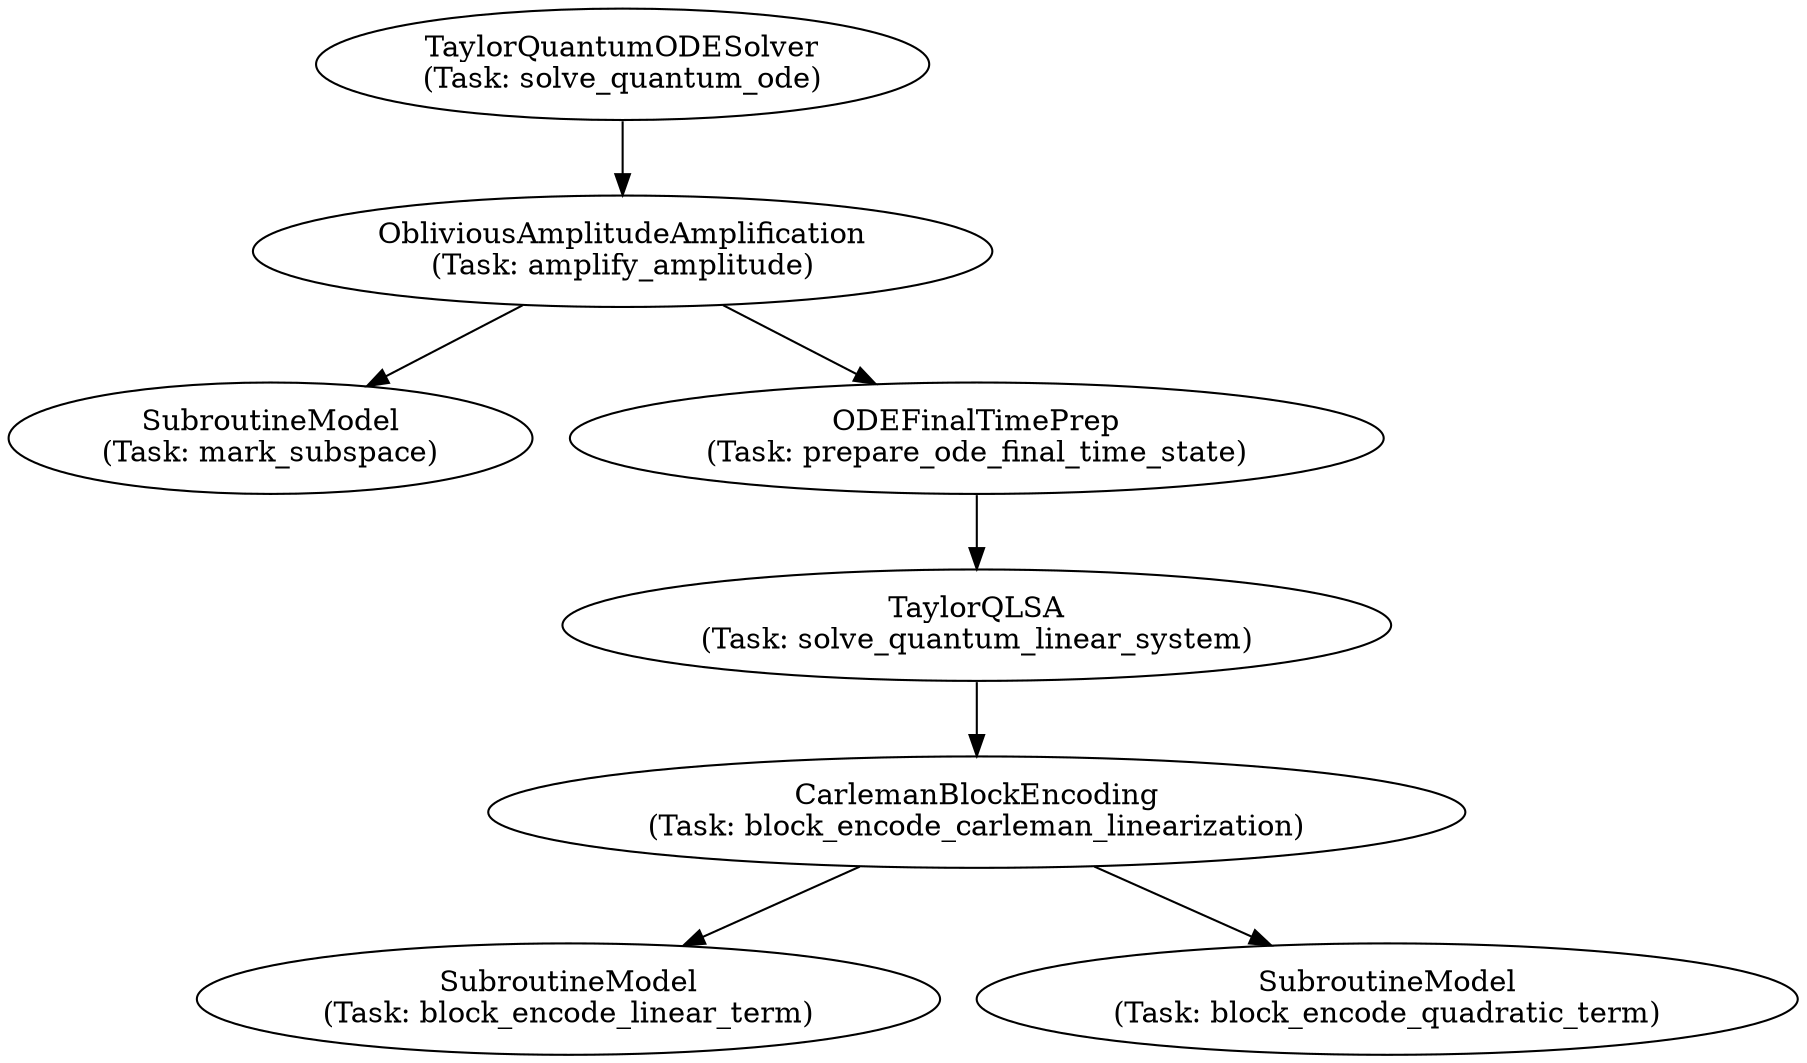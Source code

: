 // Subroutines Hierarchy
digraph {
	TaylorQuantumODESolver_solve_quantum_ode [label="TaylorQuantumODESolver
(Task: solve_quantum_ode)"]
	ObliviousAmplitudeAmplification_amplify_amplitude [label="ObliviousAmplitudeAmplification
(Task: amplify_amplitude)"]
	TaylorQuantumODESolver_solve_quantum_ode -> ObliviousAmplitudeAmplification_amplify_amplitude
	SubroutineModel_mark_subspace [label="SubroutineModel
(Task: mark_subspace)"]
	ObliviousAmplitudeAmplification_amplify_amplitude -> SubroutineModel_mark_subspace
	ODEFinalTimePrep_prepare_ode_final_time_state [label="ODEFinalTimePrep
(Task: prepare_ode_final_time_state)"]
	ObliviousAmplitudeAmplification_amplify_amplitude -> ODEFinalTimePrep_prepare_ode_final_time_state
	TaylorQLSA_solve_quantum_linear_system [label="TaylorQLSA
(Task: solve_quantum_linear_system)"]
	ODEFinalTimePrep_prepare_ode_final_time_state -> TaylorQLSA_solve_quantum_linear_system
	CarlemanBlockEncoding_block_encode_carleman_linearization [label="CarlemanBlockEncoding
(Task: block_encode_carleman_linearization)"]
	TaylorQLSA_solve_quantum_linear_system -> CarlemanBlockEncoding_block_encode_carleman_linearization
	SubroutineModel_block_encode_linear_term [label="SubroutineModel
(Task: block_encode_linear_term)"]
	CarlemanBlockEncoding_block_encode_carleman_linearization -> SubroutineModel_block_encode_linear_term
	SubroutineModel_block_encode_quadratic_term [label="SubroutineModel
(Task: block_encode_quadratic_term)"]
	CarlemanBlockEncoding_block_encode_carleman_linearization -> SubroutineModel_block_encode_quadratic_term
}
